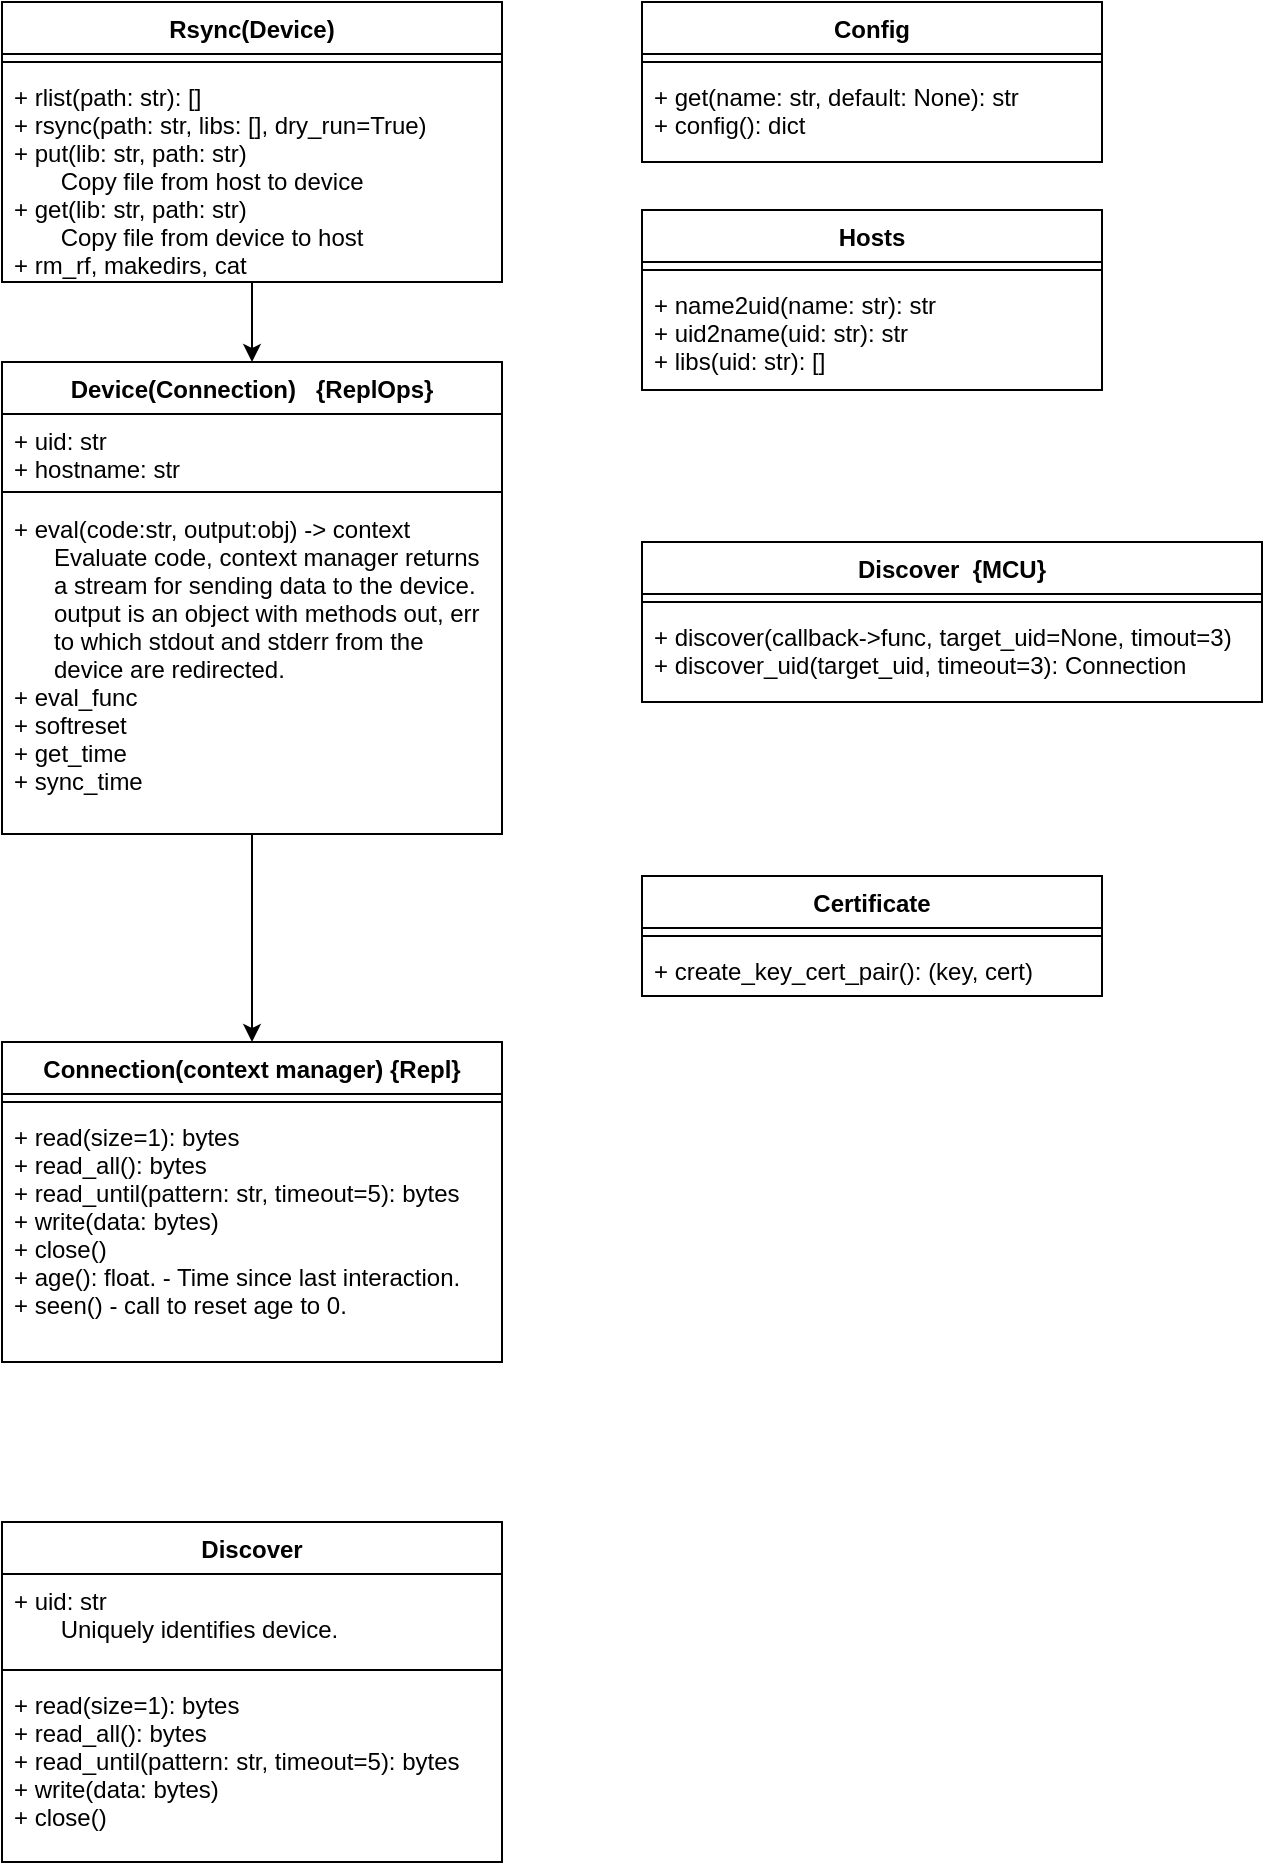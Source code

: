 <mxGraphModel dx="408" dy="841" grid="1" gridSize="10" guides="1" tooltips="1" connect="1" arrows="1" fold="1" page="1" pageScale="1" pageWidth="850" pageHeight="1100" background="#ffffff"><root><mxCell id="0"/><mxCell id="1" parent="0"/><mxCell id="13" style="edgeStyle=orthogonalEdgeStyle;rounded=0;html=1;entryX=0.5;entryY=0;jettySize=auto;orthogonalLoop=1;" parent="1" source="2" target="8" edge="1"><mxGeometry relative="1" as="geometry"/></mxCell><mxCell id="2" value="Device(Connection)   {ReplOps}" style="swimlane;fontStyle=1;align=center;verticalAlign=top;childLayout=stackLayout;horizontal=1;startSize=26;horizontalStack=0;resizeParent=1;resizeParentMax=0;resizeLast=0;collapsible=1;marginBottom=0;swimlaneFillColor=#ffffff;" parent="1" vertex="1"><mxGeometry x="120" y="250" width="250" height="236" as="geometry"/></mxCell><mxCell id="44" value="+ uid: str&#10;+ hostname: str" style="text;strokeColor=none;fillColor=none;align=left;verticalAlign=top;spacingLeft=4;spacingRight=4;overflow=hidden;rotatable=0;points=[[0,0.5],[1,0.5]];portConstraint=eastwest;" vertex="1" parent="2"><mxGeometry y="26" width="250" height="34" as="geometry"/></mxCell><mxCell id="4" value="" style="line;strokeWidth=1;fillColor=none;align=left;verticalAlign=middle;spacingTop=-1;spacingLeft=3;spacingRight=3;rotatable=0;labelPosition=right;points=[];portConstraint=eastwest;" parent="2" vertex="1"><mxGeometry y="60" width="250" height="10" as="geometry"/></mxCell><mxCell id="5" value="+ eval(code:str, output:obj) -&gt; context&#10;      Evaluate code, context manager returns &#10;      a stream for sending data to the device.&#10;      output is an object with methods out, err&#10;      to which stdout and stderr from the &#10;      device are redirected.&#10;+ eval_func&#10;+ softreset&#10;+ get_time&#10;+ sync_time&#10;&#10;" style="text;strokeColor=none;fillColor=none;align=left;verticalAlign=top;spacingLeft=4;spacingRight=4;overflow=hidden;rotatable=0;points=[[0,0.5],[1,0.5]];portConstraint=eastwest;" parent="2" vertex="1"><mxGeometry y="70" width="250" height="166" as="geometry"/></mxCell><mxCell id="8" value="Connection(context manager) {Repl}" style="swimlane;fontStyle=1;align=center;verticalAlign=top;childLayout=stackLayout;horizontal=1;startSize=26;horizontalStack=0;resizeParent=1;resizeParentMax=0;resizeLast=0;collapsible=1;marginBottom=0;swimlaneFillColor=#ffffff;" parent="1" vertex="1"><mxGeometry x="120" y="590" width="250" height="160" as="geometry"/></mxCell><mxCell id="10" value="" style="line;strokeWidth=1;fillColor=none;align=left;verticalAlign=middle;spacingTop=-1;spacingLeft=3;spacingRight=3;rotatable=0;labelPosition=right;points=[];portConstraint=eastwest;" parent="8" vertex="1"><mxGeometry y="26" width="250" height="8" as="geometry"/></mxCell><mxCell id="11" value="+ read(size=1): bytes&#10;+ read_all(): bytes&#10;+ read_until(pattern: str, timeout=5): bytes&#10;+ write(data: bytes)&#10;+ close()&#10;+ age(): float. - Time since last interaction.&#10;+ seen() - call to reset age to 0.&#10;" style="text;strokeColor=none;fillColor=none;align=left;verticalAlign=top;spacingLeft=4;spacingRight=4;overflow=hidden;rotatable=0;points=[[0,0.5],[1,0.5]];portConstraint=eastwest;" parent="8" vertex="1"><mxGeometry y="34" width="250" height="126" as="geometry"/></mxCell><mxCell id="18" style="edgeStyle=orthogonalEdgeStyle;rounded=0;html=1;jettySize=auto;orthogonalLoop=1;" parent="1" source="14" target="2" edge="1"><mxGeometry relative="1" as="geometry"/></mxCell><mxCell id="14" value="Rsync(Device)" style="swimlane;fontStyle=1;align=center;verticalAlign=top;childLayout=stackLayout;horizontal=1;startSize=26;horizontalStack=0;resizeParent=1;resizeParentMax=0;resizeLast=0;collapsible=1;marginBottom=0;swimlaneFillColor=#ffffff;" parent="1" vertex="1"><mxGeometry x="120" y="70" width="250" height="140" as="geometry"/></mxCell><mxCell id="16" value="" style="line;strokeWidth=1;fillColor=none;align=left;verticalAlign=middle;spacingTop=-1;spacingLeft=3;spacingRight=3;rotatable=0;labelPosition=right;points=[];portConstraint=eastwest;" parent="14" vertex="1"><mxGeometry y="26" width="250" height="8" as="geometry"/></mxCell><mxCell id="17" value="+ rlist(path: str): []&#10;+ rsync(path: str, libs: [], dry_run=True)&#10;+ put(lib: str, path: str)&#10;       Copy file from host to device&#10;+ get(lib: str, path: str)&#10;       Copy file from device to host&#10;+ rm_rf, makedirs, cat" style="text;strokeColor=none;fillColor=none;align=left;verticalAlign=top;spacingLeft=4;spacingRight=4;overflow=hidden;rotatable=0;points=[[0,0.5],[1,0.5]];portConstraint=eastwest;" parent="14" vertex="1"><mxGeometry y="34" width="250" height="106" as="geometry"/></mxCell><mxCell id="19" value="Config" style="swimlane;fontStyle=1;align=center;verticalAlign=top;childLayout=stackLayout;horizontal=1;startSize=26;horizontalStack=0;resizeParent=1;resizeParentMax=0;resizeLast=0;collapsible=1;marginBottom=0;swimlaneFillColor=#ffffff;" parent="1" vertex="1"><mxGeometry x="440" y="70" width="230" height="80" as="geometry"/></mxCell><mxCell id="21" value="" style="line;strokeWidth=1;fillColor=none;align=left;verticalAlign=middle;spacingTop=-1;spacingLeft=3;spacingRight=3;rotatable=0;labelPosition=right;points=[];portConstraint=eastwest;" parent="19" vertex="1"><mxGeometry y="26" width="230" height="8" as="geometry"/></mxCell><mxCell id="22" value="+ get(name: str, default: None): str&#10;+ config(): dict" style="text;strokeColor=none;fillColor=none;align=left;verticalAlign=top;spacingLeft=4;spacingRight=4;overflow=hidden;rotatable=0;points=[[0,0.5],[1,0.5]];portConstraint=eastwest;" parent="19" vertex="1"><mxGeometry y="34" width="230" height="46" as="geometry"/></mxCell><mxCell id="23" value="Hosts" style="swimlane;fontStyle=1;align=center;verticalAlign=top;childLayout=stackLayout;horizontal=1;startSize=26;horizontalStack=0;resizeParent=1;resizeParentMax=0;resizeLast=0;collapsible=1;marginBottom=0;swimlaneFillColor=#ffffff;" parent="1" vertex="1"><mxGeometry x="440" y="174" width="230" height="90" as="geometry"/></mxCell><mxCell id="25" value="" style="line;strokeWidth=1;fillColor=none;align=left;verticalAlign=middle;spacingTop=-1;spacingLeft=3;spacingRight=3;rotatable=0;labelPosition=right;points=[];portConstraint=eastwest;" parent="23" vertex="1"><mxGeometry y="26" width="230" height="8" as="geometry"/></mxCell><mxCell id="26" value="+ name2uid(name: str): str&#10;+ uid2name(uid: str): str&#10;+ libs(uid: str): []" style="text;strokeColor=none;fillColor=none;align=left;verticalAlign=top;spacingLeft=4;spacingRight=4;overflow=hidden;rotatable=0;points=[[0,0.5],[1,0.5]];portConstraint=eastwest;" parent="23" vertex="1"><mxGeometry y="34" width="230" height="56" as="geometry"/></mxCell><mxCell id="27" value="Discover  {MCU}" style="swimlane;fontStyle=1;align=center;verticalAlign=top;childLayout=stackLayout;horizontal=1;startSize=26;horizontalStack=0;resizeParent=1;resizeParentMax=0;resizeLast=0;collapsible=1;marginBottom=0;swimlaneFillColor=#ffffff;" parent="1" vertex="1"><mxGeometry x="440" y="340" width="310" height="80" as="geometry"/></mxCell><mxCell id="29" value="" style="line;strokeWidth=1;fillColor=none;align=left;verticalAlign=middle;spacingTop=-1;spacingLeft=3;spacingRight=3;rotatable=0;labelPosition=right;points=[];portConstraint=eastwest;" parent="27" vertex="1"><mxGeometry y="26" width="310" height="8" as="geometry"/></mxCell><mxCell id="30" value="+ discover(callback-&gt;func, target_uid=None, timout=3)&#10;+ discover_uid(target_uid, timeout=3): Connection" style="text;strokeColor=none;fillColor=none;align=left;verticalAlign=top;spacingLeft=4;spacingRight=4;overflow=hidden;rotatable=0;points=[[0,0.5],[1,0.5]];portConstraint=eastwest;" parent="27" vertex="1"><mxGeometry y="34" width="310" height="46" as="geometry"/></mxCell><mxCell id="35" value="Certificate" style="swimlane;fontStyle=1;align=center;verticalAlign=top;childLayout=stackLayout;horizontal=1;startSize=26;horizontalStack=0;resizeParent=1;resizeParentMax=0;resizeLast=0;collapsible=1;marginBottom=0;swimlaneFillColor=#ffffff;" parent="1" vertex="1"><mxGeometry x="440" y="507" width="230" height="60" as="geometry"/></mxCell><mxCell id="37" value="" style="line;strokeWidth=1;fillColor=none;align=left;verticalAlign=middle;spacingTop=-1;spacingLeft=3;spacingRight=3;rotatable=0;labelPosition=right;points=[];portConstraint=eastwest;" parent="35" vertex="1"><mxGeometry y="26" width="230" height="8" as="geometry"/></mxCell><mxCell id="38" value="+ create_key_cert_pair(): (key, cert)" style="text;strokeColor=none;fillColor=none;align=left;verticalAlign=top;spacingLeft=4;spacingRight=4;overflow=hidden;rotatable=0;points=[[0,0.5],[1,0.5]];portConstraint=eastwest;" parent="35" vertex="1"><mxGeometry y="34" width="230" height="26" as="geometry"/></mxCell><mxCell id="39" value="Discover" style="swimlane;fontStyle=1;align=center;verticalAlign=top;childLayout=stackLayout;horizontal=1;startSize=26;horizontalStack=0;resizeParent=1;resizeParentMax=0;resizeLast=0;collapsible=1;marginBottom=0;swimlaneFillColor=#ffffff;" vertex="1" parent="1"><mxGeometry x="120" y="830" width="250" height="170" as="geometry"/></mxCell><mxCell id="40" value="+ uid: str&#10;       Uniquely identifies device." style="text;strokeColor=none;fillColor=none;align=left;verticalAlign=top;spacingLeft=4;spacingRight=4;overflow=hidden;rotatable=0;points=[[0,0.5],[1,0.5]];portConstraint=eastwest;" vertex="1" parent="39"><mxGeometry y="26" width="250" height="44" as="geometry"/></mxCell><mxCell id="41" value="" style="line;strokeWidth=1;fillColor=none;align=left;verticalAlign=middle;spacingTop=-1;spacingLeft=3;spacingRight=3;rotatable=0;labelPosition=right;points=[];portConstraint=eastwest;" vertex="1" parent="39"><mxGeometry y="70" width="250" height="8" as="geometry"/></mxCell><mxCell id="42" value="+ read(size=1): bytes&#10;+ read_all(): bytes&#10;+ read_until(pattern: str, timeout=5): bytes&#10;+ write(data: bytes)&#10;+ close()" style="text;strokeColor=none;fillColor=none;align=left;verticalAlign=top;spacingLeft=4;spacingRight=4;overflow=hidden;rotatable=0;points=[[0,0.5],[1,0.5]];portConstraint=eastwest;" vertex="1" parent="39"><mxGeometry y="78" width="250" height="92" as="geometry"/></mxCell></root></mxGraphModel>